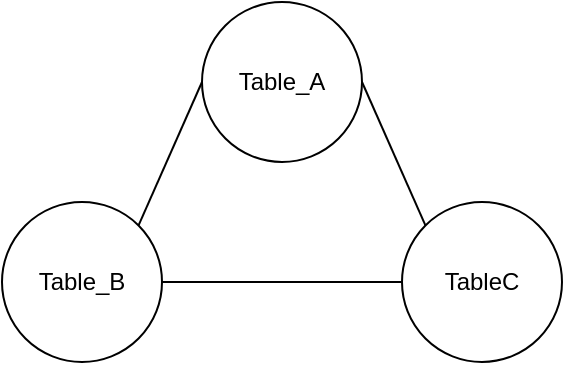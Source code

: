 <mxfile>
    <diagram id="QqBssrWFoPHAsIjO3HS1" name="ページ1">
        <mxGraphModel dx="660" dy="260" grid="1" gridSize="10" guides="1" tooltips="1" connect="1" arrows="1" fold="1" page="1" pageScale="1" pageWidth="827" pageHeight="1169" background="#FFFFFF" math="0" shadow="0">
            <root>
                <mxCell id="0"/>
                <mxCell id="1" parent="0"/>
                <mxCell id="122" value="Table_A" style="ellipse;whiteSpace=wrap;html=1;aspect=fixed;" parent="1" vertex="1">
                    <mxGeometry x="380" y="120" width="80" height="80" as="geometry"/>
                </mxCell>
                <mxCell id="123" value="Table_B" style="ellipse;whiteSpace=wrap;html=1;aspect=fixed;" parent="1" vertex="1">
                    <mxGeometry x="280" y="220" width="80" height="80" as="geometry"/>
                </mxCell>
                <mxCell id="124" value="TableC" style="ellipse;whiteSpace=wrap;html=1;aspect=fixed;" parent="1" vertex="1">
                    <mxGeometry x="480" y="220" width="80" height="80" as="geometry"/>
                </mxCell>
                <mxCell id="125" value="" style="endArrow=none;html=1;entryX=0;entryY=0.5;entryDx=0;entryDy=0;exitX=1;exitY=0;exitDx=0;exitDy=0;" parent="1" source="123" target="122" edge="1">
                    <mxGeometry width="50" height="50" relative="1" as="geometry">
                        <mxPoint x="280" y="250" as="sourcePoint"/>
                        <mxPoint x="330" y="200" as="targetPoint"/>
                    </mxGeometry>
                </mxCell>
                <mxCell id="126" value="" style="endArrow=none;html=1;entryX=1;entryY=0.5;entryDx=0;entryDy=0;exitX=0;exitY=0;exitDx=0;exitDy=0;" parent="1" source="124" target="122" edge="1">
                    <mxGeometry width="50" height="50" relative="1" as="geometry">
                        <mxPoint x="374.004" y="271.716" as="sourcePoint"/>
                        <mxPoint x="479.72" y="190" as="targetPoint"/>
                    </mxGeometry>
                </mxCell>
                <mxCell id="127" value="" style="endArrow=none;html=1;entryX=0;entryY=0.5;entryDx=0;entryDy=0;exitX=1;exitY=0.5;exitDx=0;exitDy=0;" edge="1" parent="1" source="123" target="124">
                    <mxGeometry width="50" height="50" relative="1" as="geometry">
                        <mxPoint x="390.004" y="271.716" as="sourcePoint"/>
                        <mxPoint x="421.72" y="200" as="targetPoint"/>
                    </mxGeometry>
                </mxCell>
            </root>
        </mxGraphModel>
    </diagram>
</mxfile>